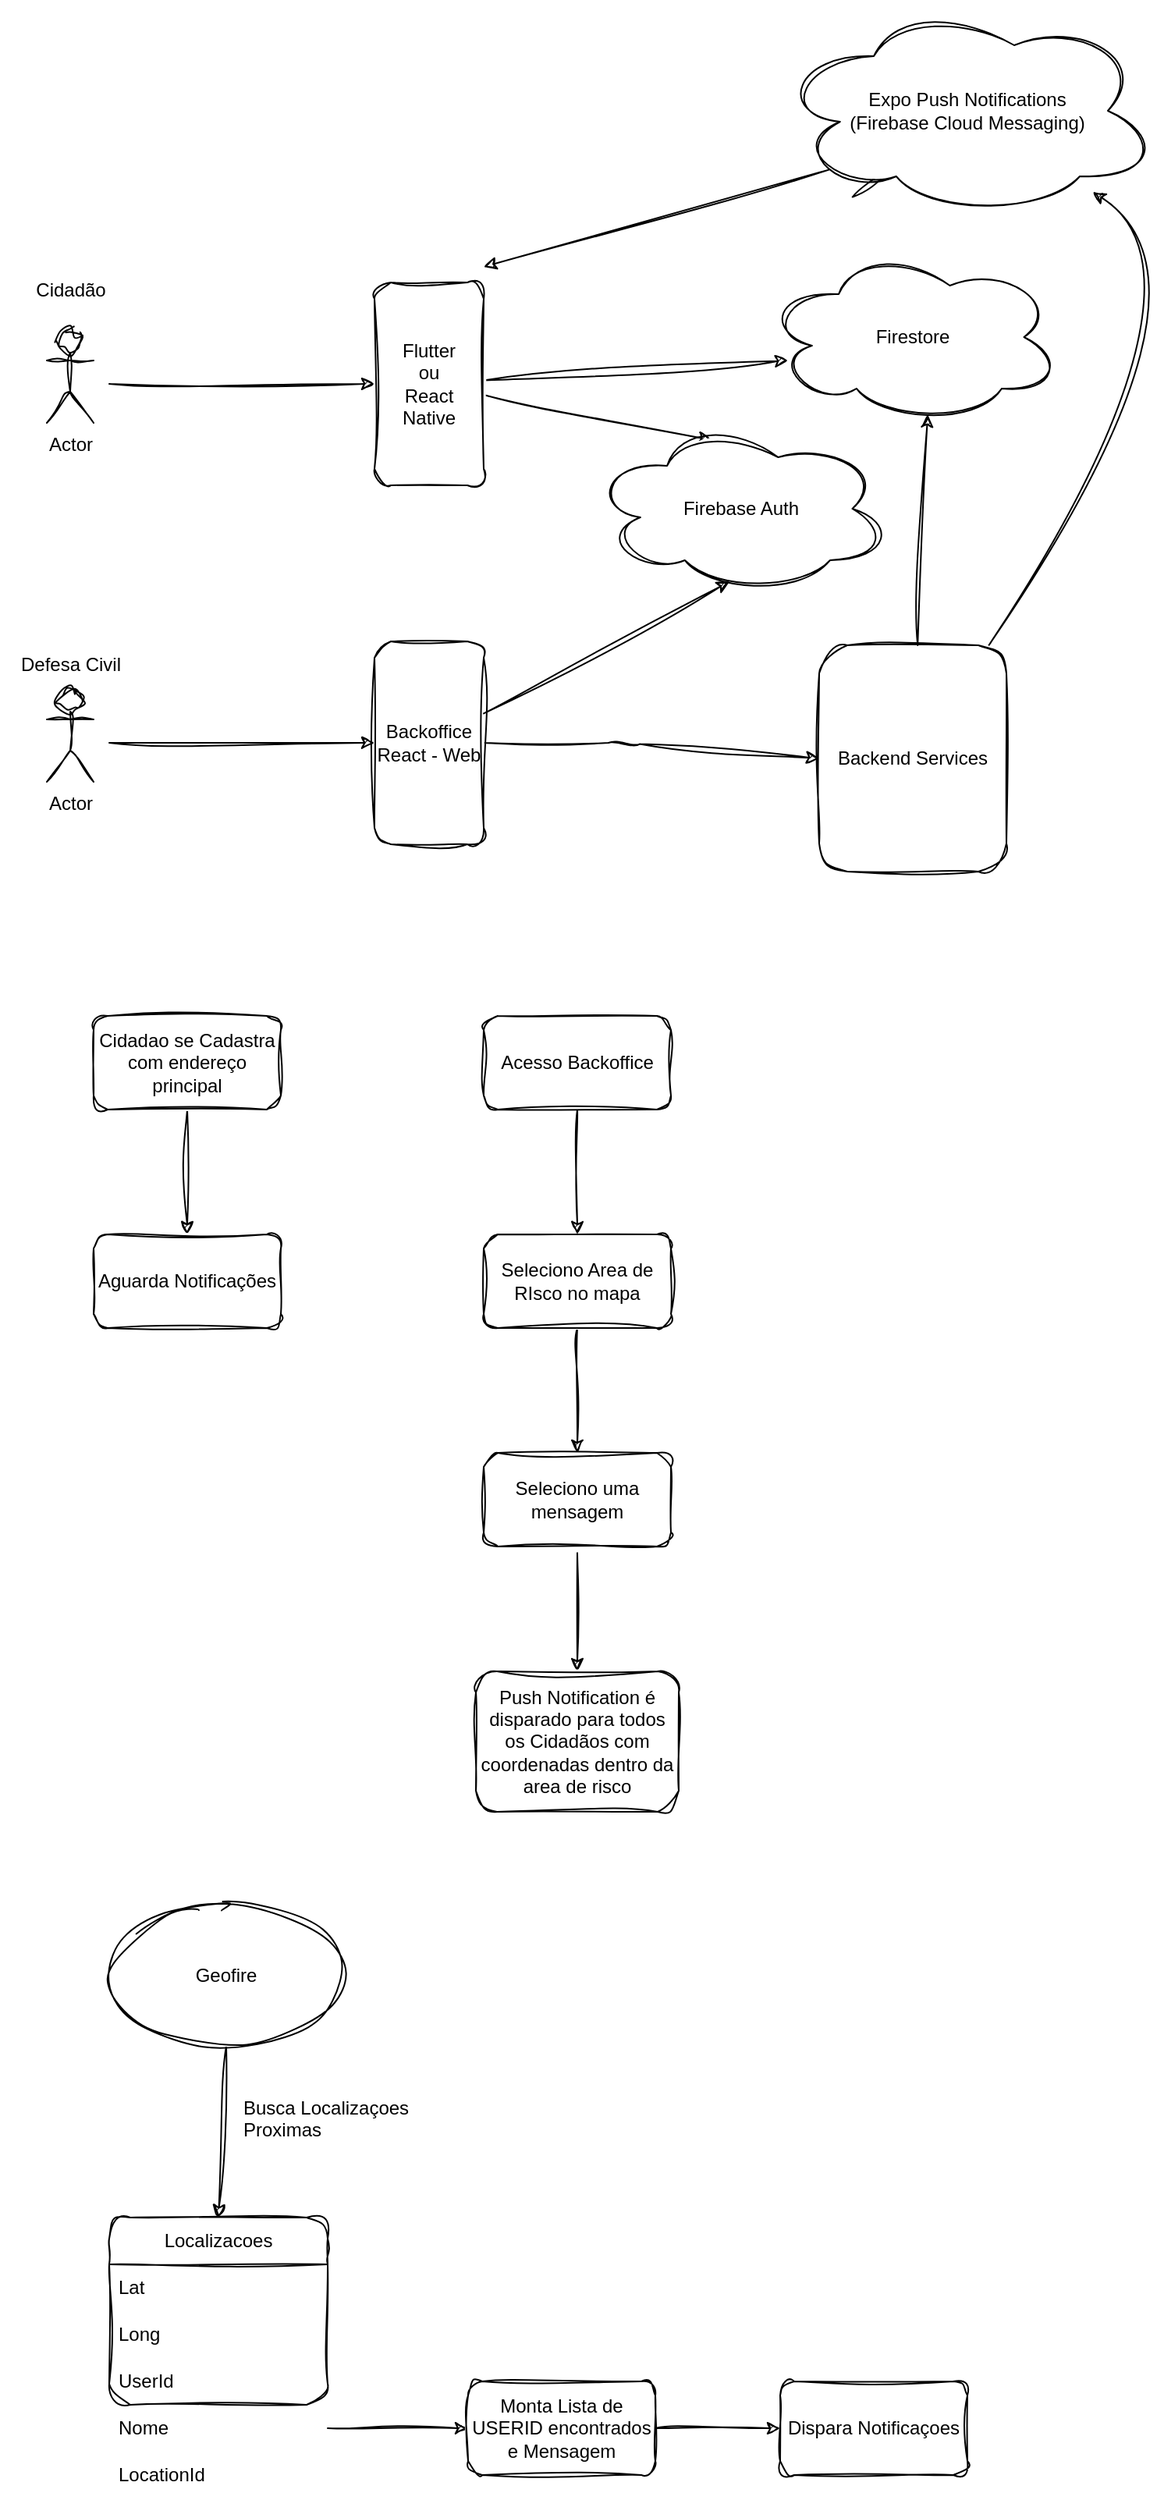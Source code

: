 <mxfile>
    <diagram id="L6k9CliidEB1IemVry3x" name="Page-1">
        <mxGraphModel dx="1191" dy="756" grid="1" gridSize="10" guides="1" tooltips="1" connect="1" arrows="1" fold="1" page="1" pageScale="1" pageWidth="850" pageHeight="1100" background="none" math="0" shadow="0">
            <root>
                <mxCell id="0"/>
                <mxCell id="1" parent="0"/>
                <mxCell id="21" style="edgeStyle=none;html=1;entryX=0;entryY=0.5;entryDx=0;entryDy=0;sketch=1;curveFitting=1;jiggle=2;" parent="1" target="11" edge="1">
                    <mxGeometry relative="1" as="geometry">
                        <mxPoint x="130" y="245" as="sourcePoint"/>
                    </mxGeometry>
                </mxCell>
                <mxCell id="64" style="edgeStyle=none;html=1;entryX=0.4;entryY=0.1;entryDx=0;entryDy=0;entryPerimeter=0;sketch=1;curveFitting=1;jiggle=2;" edge="1" parent="1" source="11" target="60">
                    <mxGeometry relative="1" as="geometry"/>
                </mxCell>
                <mxCell id="66" style="edgeStyle=none;sketch=1;hachureGap=4;jiggle=2;curveFitting=1;html=1;entryX=0.079;entryY=0.636;entryDx=0;entryDy=0;entryPerimeter=0;fontFamily=Architects Daughter;fontSource=https%3A%2F%2Ffonts.googleapis.com%2Fcss%3Ffamily%3DArchitects%2BDaughter;fontSize=16;" edge="1" parent="1" source="11" target="58">
                    <mxGeometry relative="1" as="geometry"/>
                </mxCell>
                <mxCell id="11" value="Flutter&lt;br&gt;ou&lt;br&gt;React Native" style="rounded=1;whiteSpace=wrap;html=1;sketch=1;curveFitting=1;jiggle=2;" parent="1" vertex="1">
                    <mxGeometry x="300" y="180" width="70" height="130" as="geometry"/>
                </mxCell>
                <mxCell id="16" style="edgeStyle=none;html=1;entryX=0;entryY=0.5;entryDx=0;entryDy=0;sketch=1;curveFitting=1;jiggle=2;" parent="1" source="12" target="14" edge="1">
                    <mxGeometry relative="1" as="geometry">
                        <Array as="points">
                            <mxPoint x="460" y="475"/>
                        </Array>
                        <mxPoint x="540" y="493" as="targetPoint"/>
                    </mxGeometry>
                </mxCell>
                <mxCell id="63" style="edgeStyle=none;html=1;entryX=0.461;entryY=0.924;entryDx=0;entryDy=0;entryPerimeter=0;sketch=1;curveFitting=1;jiggle=2;" edge="1" parent="1" source="12" target="60">
                    <mxGeometry relative="1" as="geometry"/>
                </mxCell>
                <mxCell id="12" value="Backoffice&lt;br&gt;React - Web" style="rounded=1;whiteSpace=wrap;html=1;sketch=1;curveFitting=1;jiggle=2;" parent="1" vertex="1">
                    <mxGeometry x="300" y="410" width="70" height="130" as="geometry"/>
                </mxCell>
                <mxCell id="68" style="edgeStyle=none;sketch=1;hachureGap=4;jiggle=2;curveFitting=1;html=1;entryX=0.55;entryY=0.95;entryDx=0;entryDy=0;entryPerimeter=0;fontFamily=Architects Daughter;fontSource=https%3A%2F%2Ffonts.googleapis.com%2Fcss%3Ffamily%3DArchitects%2BDaughter;fontSize=16;" edge="1" parent="1" source="14" target="58">
                    <mxGeometry relative="1" as="geometry"/>
                </mxCell>
                <mxCell id="69" style="edgeStyle=none;sketch=1;hachureGap=4;jiggle=2;curveFitting=1;html=1;fontFamily=Architects Daughter;fontSource=https%3A%2F%2Ffonts.googleapis.com%2Fcss%3Ffamily%3DArchitects%2BDaughter;fontSize=16;startArrow=none;" edge="1" parent="1" source="59">
                    <mxGeometry relative="1" as="geometry">
                        <mxPoint x="640" y="100" as="targetPoint"/>
                        <Array as="points"/>
                    </mxGeometry>
                </mxCell>
                <mxCell id="72" style="edgeStyle=none;sketch=1;hachureGap=4;jiggle=2;curveFitting=1;html=1;fontFamily=Architects Daughter;fontSource=https%3A%2F%2Ffonts.googleapis.com%2Fcss%3Ffamily%3DArchitects%2BDaughter;fontSize=16;curved=1;" edge="1" parent="1" source="14" target="59">
                    <mxGeometry relative="1" as="geometry">
                        <Array as="points">
                            <mxPoint x="850" y="180"/>
                        </Array>
                    </mxGeometry>
                </mxCell>
                <mxCell id="14" value="Backend Services" style="rounded=1;whiteSpace=wrap;html=1;sketch=1;curveFitting=1;jiggle=2;" parent="1" vertex="1">
                    <mxGeometry x="585" y="412.5" width="120" height="145" as="geometry"/>
                </mxCell>
                <mxCell id="17" value="Cidadão" style="text;html=1;align=center;verticalAlign=middle;resizable=0;points=[];autosize=1;strokeColor=none;fillColor=none;rounded=1;sketch=1;curveFitting=1;jiggle=2;" parent="1" vertex="1">
                    <mxGeometry x="70" y="170" width="70" height="30" as="geometry"/>
                </mxCell>
                <mxCell id="22" style="edgeStyle=none;html=1;entryX=0;entryY=0.5;entryDx=0;entryDy=0;sketch=1;curveFitting=1;jiggle=2;" parent="1" target="12" edge="1">
                    <mxGeometry relative="1" as="geometry">
                        <mxPoint x="130" y="475" as="sourcePoint"/>
                    </mxGeometry>
                </mxCell>
                <mxCell id="20" value="Defesa Civil" style="text;html=1;align=center;verticalAlign=middle;resizable=0;points=[];autosize=1;strokeColor=none;fillColor=none;rounded=1;sketch=1;curveFitting=1;jiggle=2;" parent="1" vertex="1">
                    <mxGeometry x="60" y="410" width="90" height="30" as="geometry"/>
                </mxCell>
                <mxCell id="25" value="" style="edgeStyle=none;html=1;sketch=1;curveFitting=1;jiggle=2;" parent="1" source="23" target="24" edge="1">
                    <mxGeometry relative="1" as="geometry"/>
                </mxCell>
                <mxCell id="23" value="Cidadao se Cadastra com endereço principal" style="rounded=1;whiteSpace=wrap;html=1;sketch=1;curveFitting=1;jiggle=2;" parent="1" vertex="1">
                    <mxGeometry x="120" y="650" width="120" height="60" as="geometry"/>
                </mxCell>
                <mxCell id="24" value="Aguarda Notificações" style="whiteSpace=wrap;html=1;rounded=1;sketch=1;curveFitting=1;jiggle=2;" parent="1" vertex="1">
                    <mxGeometry x="120" y="790" width="120" height="60" as="geometry"/>
                </mxCell>
                <mxCell id="28" value="" style="edgeStyle=none;html=1;sketch=1;curveFitting=1;jiggle=2;" parent="1" source="26" target="27" edge="1">
                    <mxGeometry relative="1" as="geometry"/>
                </mxCell>
                <mxCell id="26" value="Acesso Backoffice" style="whiteSpace=wrap;html=1;rounded=1;sketch=1;curveFitting=1;jiggle=2;" parent="1" vertex="1">
                    <mxGeometry x="370" y="650" width="120" height="60" as="geometry"/>
                </mxCell>
                <mxCell id="30" value="" style="edgeStyle=none;html=1;sketch=1;curveFitting=1;jiggle=2;" parent="1" source="27" target="29" edge="1">
                    <mxGeometry relative="1" as="geometry"/>
                </mxCell>
                <mxCell id="27" value="Seleciono Area de RIsco no mapa" style="whiteSpace=wrap;html=1;rounded=1;sketch=1;curveFitting=1;jiggle=2;" parent="1" vertex="1">
                    <mxGeometry x="370" y="790" width="120" height="60" as="geometry"/>
                </mxCell>
                <mxCell id="32" value="" style="edgeStyle=none;html=1;sketch=1;curveFitting=1;jiggle=2;" parent="1" source="29" target="31" edge="1">
                    <mxGeometry relative="1" as="geometry"/>
                </mxCell>
                <mxCell id="29" value="Seleciono uma mensagem" style="whiteSpace=wrap;html=1;rounded=1;sketch=1;curveFitting=1;jiggle=2;" parent="1" vertex="1">
                    <mxGeometry x="370" y="930" width="120" height="60" as="geometry"/>
                </mxCell>
                <mxCell id="31" value="Push Notification é disparado para todos os Cidadãos com coordenadas dentro da area de risco" style="whiteSpace=wrap;html=1;rounded=1;sketch=1;curveFitting=1;jiggle=2;" parent="1" vertex="1">
                    <mxGeometry x="365" y="1070" width="130" height="90" as="geometry"/>
                </mxCell>
                <mxCell id="33" value="Actor" style="shape=umlActor;verticalLabelPosition=bottom;verticalAlign=top;html=1;outlineConnect=0;rounded=1;sketch=1;curveFitting=1;jiggle=2;" parent="1" vertex="1">
                    <mxGeometry x="90" y="210" width="30" height="60" as="geometry"/>
                </mxCell>
                <mxCell id="34" value="Actor" style="shape=umlActor;verticalLabelPosition=bottom;verticalAlign=top;html=1;outlineConnect=0;rounded=1;sketch=1;curveFitting=1;jiggle=2;" parent="1" vertex="1">
                    <mxGeometry x="90" y="440" width="30" height="60" as="geometry"/>
                </mxCell>
                <mxCell id="40" value="Localizacoes" style="swimlane;fontStyle=0;childLayout=stackLayout;horizontal=1;startSize=30;horizontalStack=0;resizeParent=1;resizeParentMax=0;resizeLast=0;collapsible=1;marginBottom=0;whiteSpace=wrap;html=1;rounded=1;sketch=1;curveFitting=1;jiggle=2;" parent="1" vertex="1">
                    <mxGeometry x="130" y="1420" width="140" height="120" as="geometry"/>
                </mxCell>
                <mxCell id="41" value="Lat" style="text;strokeColor=none;fillColor=none;align=left;verticalAlign=middle;spacingLeft=4;spacingRight=4;overflow=hidden;points=[[0,0.5],[1,0.5]];portConstraint=eastwest;rotatable=0;whiteSpace=wrap;html=1;rounded=1;sketch=1;curveFitting=1;jiggle=2;" parent="40" vertex="1">
                    <mxGeometry y="30" width="140" height="30" as="geometry"/>
                </mxCell>
                <mxCell id="42" value="Long" style="text;strokeColor=none;fillColor=none;align=left;verticalAlign=middle;spacingLeft=4;spacingRight=4;overflow=hidden;points=[[0,0.5],[1,0.5]];portConstraint=eastwest;rotatable=0;whiteSpace=wrap;html=1;rounded=1;sketch=1;curveFitting=1;jiggle=2;" parent="40" vertex="1">
                    <mxGeometry y="60" width="140" height="30" as="geometry"/>
                </mxCell>
                <mxCell id="43" value="UserId" style="text;strokeColor=none;fillColor=none;align=left;verticalAlign=middle;spacingLeft=4;spacingRight=4;overflow=hidden;points=[[0,0.5],[1,0.5]];portConstraint=eastwest;rotatable=0;whiteSpace=wrap;html=1;rounded=1;sketch=1;curveFitting=1;jiggle=2;" parent="40" vertex="1">
                    <mxGeometry y="90" width="140" height="30" as="geometry"/>
                </mxCell>
                <mxCell id="55" value="" style="edgeStyle=none;html=1;sketch=1;curveFitting=1;jiggle=2;" parent="1" source="44" target="54" edge="1">
                    <mxGeometry relative="1" as="geometry"/>
                </mxCell>
                <mxCell id="44" value="Nome" style="text;strokeColor=none;fillColor=none;align=left;verticalAlign=middle;spacingLeft=4;spacingRight=4;overflow=hidden;points=[[0,0.5],[1,0.5]];portConstraint=eastwest;rotatable=0;whiteSpace=wrap;html=1;rounded=1;sketch=1;curveFitting=1;jiggle=2;" parent="1" vertex="1">
                    <mxGeometry x="130" y="1540" width="140" height="30" as="geometry"/>
                </mxCell>
                <mxCell id="45" value="LocationId" style="text;strokeColor=none;fillColor=none;align=left;verticalAlign=middle;spacingLeft=4;spacingRight=4;overflow=hidden;points=[[0,0.5],[1,0.5]];portConstraint=eastwest;rotatable=0;whiteSpace=wrap;html=1;rounded=1;sketch=1;curveFitting=1;jiggle=2;" parent="1" vertex="1">
                    <mxGeometry x="130" y="1570" width="140" height="30" as="geometry"/>
                </mxCell>
                <mxCell id="51" style="edgeStyle=none;html=1;exitX=0.5;exitY=1;exitDx=0;exitDy=0;entryX=0.5;entryY=0;entryDx=0;entryDy=0;sketch=1;curveFitting=1;jiggle=2;" parent="1" source="50" target="40" edge="1">
                    <mxGeometry relative="1" as="geometry"/>
                </mxCell>
                <mxCell id="50" value="Geofire" style="ellipse;whiteSpace=wrap;html=1;rounded=1;sketch=1;curveFitting=1;jiggle=2;" parent="1" vertex="1">
                    <mxGeometry x="130" y="1220" width="150" height="90" as="geometry"/>
                </mxCell>
                <mxCell id="52" value="Busca Localizaçoes Proximas" style="text;strokeColor=none;fillColor=none;align=left;verticalAlign=middle;spacingLeft=4;spacingRight=4;overflow=hidden;points=[[0,0.5],[1,0.5]];portConstraint=eastwest;rotatable=0;whiteSpace=wrap;html=1;rounded=1;sketch=1;curveFitting=1;jiggle=2;" parent="1" vertex="1">
                    <mxGeometry x="210" y="1340" width="140" height="30" as="geometry"/>
                </mxCell>
                <mxCell id="57" value="" style="edgeStyle=none;html=1;sketch=1;curveFitting=1;jiggle=2;" parent="1" source="54" target="56" edge="1">
                    <mxGeometry relative="1" as="geometry"/>
                </mxCell>
                <mxCell id="54" value="Monta Lista de USERID encontrados e Mensagem" style="whiteSpace=wrap;html=1;rounded=1;sketch=1;curveFitting=1;jiggle=2;" parent="1" vertex="1">
                    <mxGeometry x="360" y="1525" width="120" height="60" as="geometry"/>
                </mxCell>
                <mxCell id="56" value="Dispara Notificaçoes" style="whiteSpace=wrap;html=1;rounded=1;sketch=1;curveFitting=1;jiggle=2;" parent="1" vertex="1">
                    <mxGeometry x="560" y="1525" width="120" height="60" as="geometry"/>
                </mxCell>
                <mxCell id="58" value="Firestore" style="ellipse;shape=cloud;whiteSpace=wrap;html=1;rounded=1;sketch=1;curveFitting=1;jiggle=2;" vertex="1" parent="1">
                    <mxGeometry x="550" y="160" width="190" height="110" as="geometry"/>
                </mxCell>
                <mxCell id="65" style="edgeStyle=none;html=1;exitX=0.13;exitY=0.77;exitDx=0;exitDy=0;exitPerimeter=0;sketch=1;curveFitting=1;jiggle=2;" edge="1" parent="1" source="59">
                    <mxGeometry relative="1" as="geometry">
                        <mxPoint x="370" y="170" as="targetPoint"/>
                    </mxGeometry>
                </mxCell>
                <mxCell id="60" value="Firebase Auth" style="ellipse;shape=cloud;whiteSpace=wrap;html=1;rounded=1;sketch=1;curveFitting=1;jiggle=2;" vertex="1" parent="1">
                    <mxGeometry x="440" y="270" width="190" height="110" as="geometry"/>
                </mxCell>
                <mxCell id="59" value="Expo Push Notifications&lt;br&gt;(Firebase Cloud Messaging)" style="ellipse;shape=cloud;whiteSpace=wrap;html=1;rounded=1;sketch=1;curveFitting=1;jiggle=2;" vertex="1" parent="1">
                    <mxGeometry x="560" width="240" height="140" as="geometry"/>
                </mxCell>
            </root>
        </mxGraphModel>
    </diagram>
</mxfile>